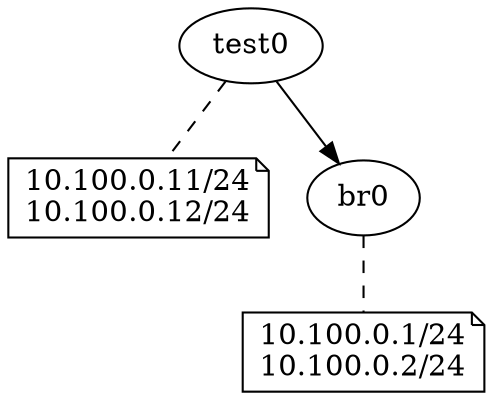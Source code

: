 digraph G {

    # In a veth definition, it is enough to describe the peer — the local
    # port will be assigned an automatic name. An edge (veth -> bridge)
    # instructs the script to connect the local port to the bridge.

    # If you want to display IP address information on the diagram, you
    # can use a node name like "{name}:ip" with shape=note — for example,
    # "port0:ip" and "br0:ip". You must also create an edge from "{name}"
    # to "{name}:ip" in order to associate the address information with
    # the interface.

    "port0" [type=interface, kind=veth, label="test0"];
    "port0:ip" [shape=note, label="10.100.0.11/24\n10.100.0.12/24"];
    "port0" -> "port0:ip" [style=dashed, dir=none];

    "br0" [type=interface, kind=bridge, label="br0"];
    "br0:ip" [shape=note, label="10.100.0.1/24\n10.100.0.2/24"];
    "br0" -> "br0:ip" [style=dashed, dir=none];

    "port0" -> "br0";
}
